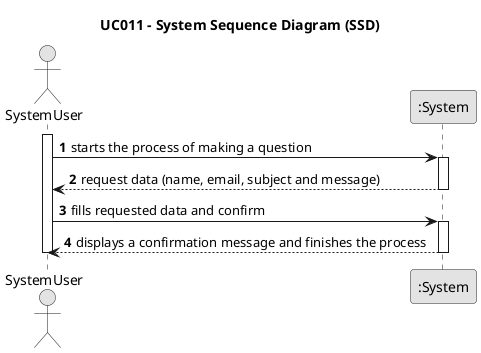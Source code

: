 @startuml
skinparam monochrome true
skinparam packageStyle rectangle
skinparam shadowing false

title UC011 - System Sequence Diagram (SSD)

autonumber

actor SystemUser
participant ":System" as System

activate SystemUser
    SystemUser -> System : starts the process of making a question
    activate System
        System --> SystemUser : request data (name, email, subject and message)
    deactivate System

    SystemUser -> System :fills requested data and confirm

    activate System
        System --> SystemUser :displays a confirmation message and finishes the process
    deactivate System

deactivate SystemUser

@enduml